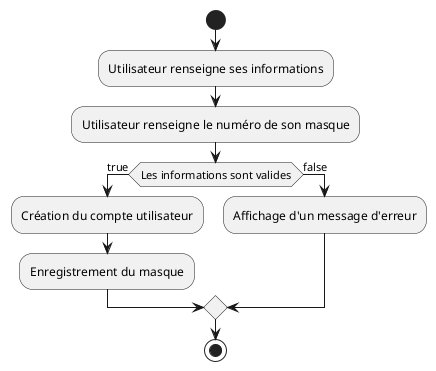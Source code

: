 @startuml

start

:Utilisateur renseigne ses informations;
:Utilisateur renseigne le numéro de son masque;

if (Les informations sont valides) then (true)
  :Création du compte utilisateur;
  :Enregistrement du masque;
else (false)
  :Affichage d'un message d'erreur;
endif

stop

@enduml
